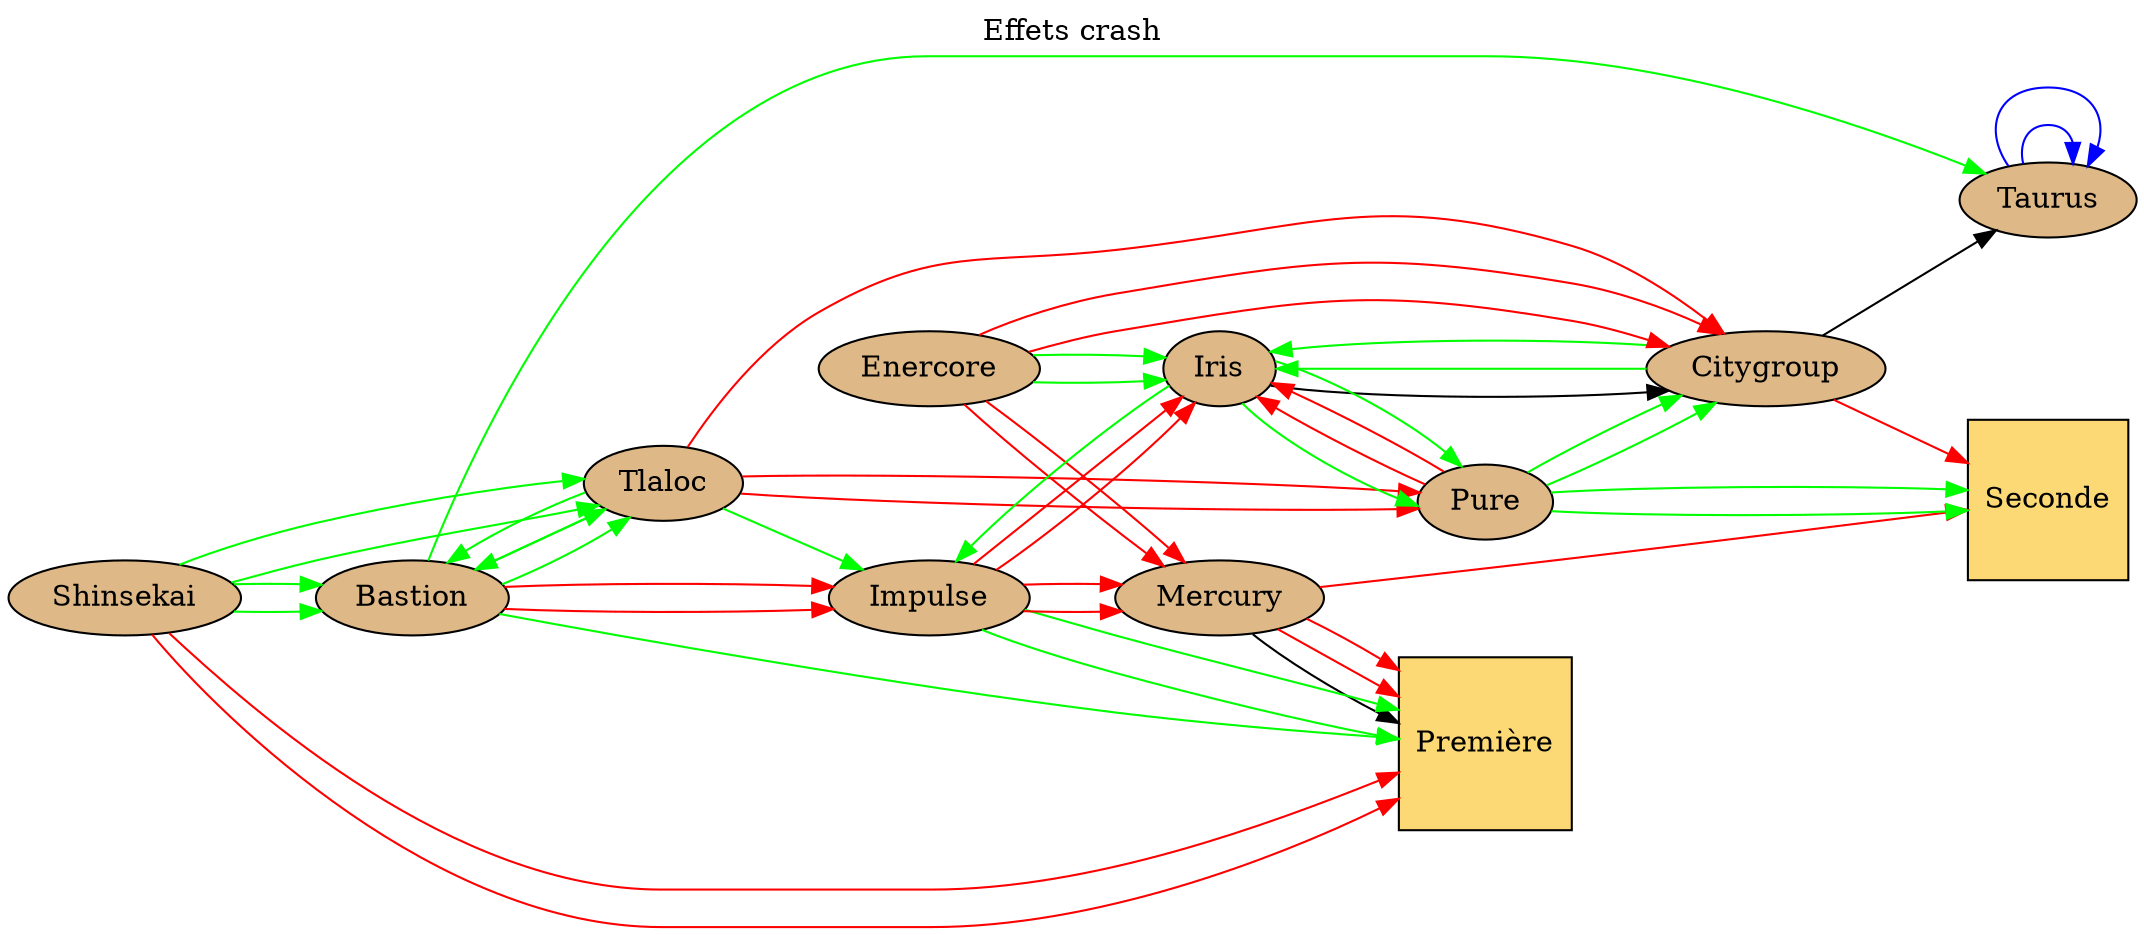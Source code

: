 # dot -T svg data/cities/detroit/graphviz/last.dot > website/static/graphviz/detroit/last.svg
digraph g{
	graph [
		rankdir = "LR"
		bgcolor=transparent
	];
	// title
	labelloc="t";
	label="Effets crash";

	premier [shape=square, fillcolor="#FCD975", style="filled", label="Première"];
	second [shape=square, fillcolor="#FCD975", style="filled", label="Seconde"];

	tlaloc [shape=ellipse, fillcolor="burlywood", style="filled", label="Tlaloc"];
	bastion [shape=ellipse, fillcolor="burlywood", style="filled", label="Bastion"];
	citygroup [shape=ellipse, fillcolor="burlywood", style="filled", label="Citygroup"];
	enercore [shape=ellipse, fillcolor="burlywood", style="filled", label="Enercore"];
	iris [shape=ellipse, fillcolor="burlywood",style="filled", label="Iris"];
	mercury [shape=ellipse, fillcolor="burlywood", style="filled", label="Mercury"];
	pure [shape=ellipse, fillcolor="burlywood", style="filled", label="Pure"];
	impulse [shape=ellipse, fillcolor="burlywood", style="filled", label="Impulse"];
	shinsekai [shape=ellipse, fillcolor="burlywood", style="filled", label="Shinsekai"];
	taurus [shape=ellipse, fillcolor="burlywood", style="filled", label="Taurus"];

	taurus -> taurus [color="blue"];
	taurus -> taurus [color="blue"];

	mercury -> premier [color="black"];
	mercury -> premier [color="red"];
	mercury -> premier [color="red"];
	mercury -> second [color="red"];

	bastion -> tlaloc [color="green"];
	bastion -> tlaloc [color="green"];
	bastion -> taurus [color="green"];
	bastion -> premier [color="green"];
	bastion -> impulse [color="red"];
	bastion -> impulse [color="red"];

	tlaloc -> bastion [color="green"];
	tlaloc -> bastion [color="green"];
	tlaloc -> impulse [color="green"];
	tlaloc -> citygroup [color="red"];
	tlaloc -> pure [color="red"];
	tlaloc -> pure [color="red"];

	citygroup-> taurus [color="black"];
	citygroup-> iris [color="green"];
	citygroup-> iris [color="green"];
	citygroup-> second [color="red"];

	enercore -> mercury [color="red"];
	enercore -> mercury [color="red"];
	enercore -> iris [color="green"];
	enercore -> iris [color="green"];
	enercore -> citygroup [color="red"];
	enercore -> citygroup [color="red"];

	shinsekai -> premier [color="red"];
	shinsekai -> premier [color="red"];
	shinsekai -> bastion [color="green"];
	shinsekai -> bastion [color="green"];
	shinsekai -> tlaloc [color="green"];
	shinsekai -> tlaloc [color="green"];

	impulse -> premier [color="green"];
	impulse -> premier [color="green"];
	impulse -> iris [color="red"];
	impulse -> iris [color="red"];
	impulse -> mercury [color="red"];
	impulse -> mercury [color="red"];

	pure -> iris [color="red"];
	pure -> iris [color="red"];
	pure -> citygroup [color="green"];
	pure -> citygroup [color="green"];
	pure -> second [color="green"];
	pure -> second [color="green"];

	
	iris -> pure [color="green"];
	iris -> pure [color="green"];
	iris -> impulse [color="green"];
	iris -> citygroup [color="black"];
}
